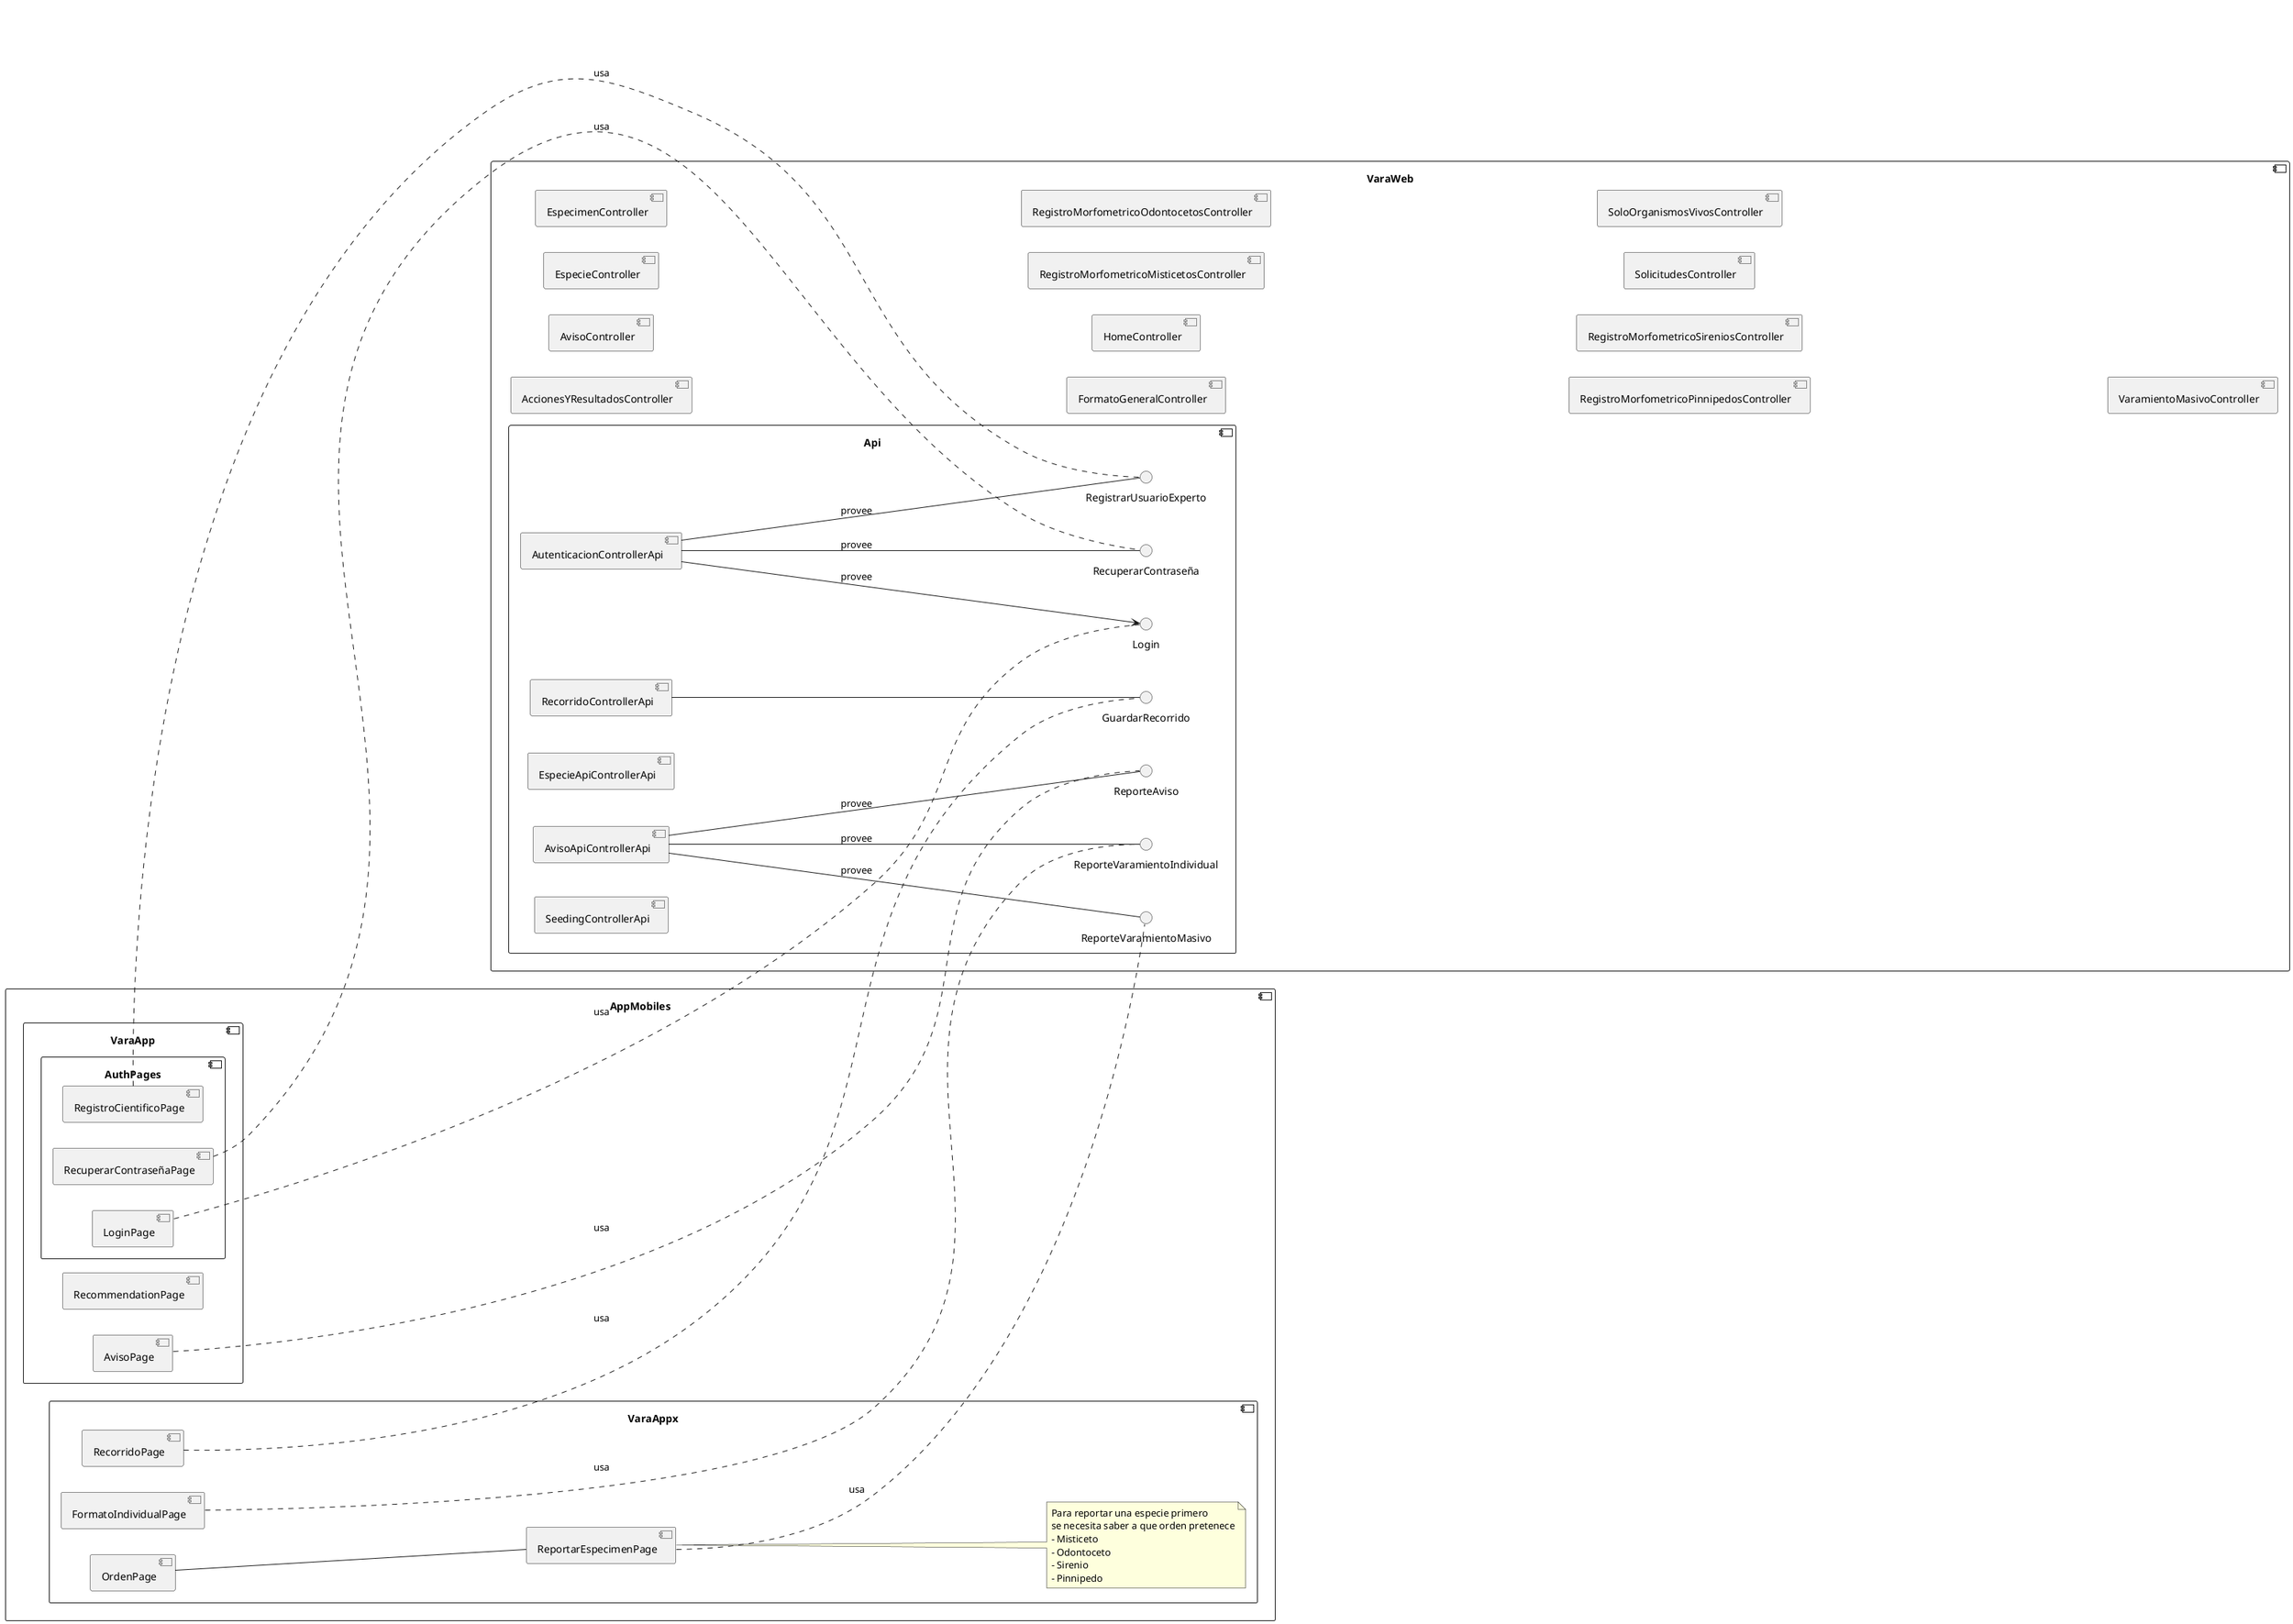 @startuml
left to right direction
skinparam ranksep 400


component "VaraWeb" {
  [AccionesYResultadosController]
  [AvisoController]
  [EspecieController]
  [EspecimenController]
  [FormatoGeneralController]
  [HomeController]
  [RegistroMorfometricoMisticetosController]
  [RegistroMorfometricoOdontocetosController]
  [RegistroMorfometricoPinnipedosController]
  [RegistroMorfometricoSireniosController]
  [SolicitudesController]
  [SoloOrganismosVivosController]
  [VaramientoMasivoController]

  component "Api" {
    [AutenticacionControllerApi] --> () Login : provee
    [AutenticacionControllerApi] -- () RegistrarUsuarioExperto : provee
    [AutenticacionControllerApi] -- () RecuperarContraseña : provee

    [AvisoApiControllerApi] -- () ReporteAviso : provee
    [AvisoApiControllerApi] -- () ReporteVaramientoMasivo : provee
    [AvisoApiControllerApi] -- () ReporteVaramientoIndividual : provee

    [EspecieApiControllerApi]
    [RecorridoControllerApi] -- () GuardarRecorrido
    [SeedingControllerApi]
  }
}


component "AppMobiles" {
  component "VaraAppx" {
    [RecorridoPage]
    [ReportarEspecimenPage]
    [OrdenPage]
    [FormatoIndividualPage]

    [OrdenPage] -- [ReportarEspecimenPage]

    note right of [ReportarEspecimenPage]
      Para reportar una especie primero
      se necesita saber a que orden pretenece
      - Misticeto
      - Odontoceto
      - Sirenio
      - Pinnipedo
    end note
  }

  component "VaraApp" {
    component "AuthPages" {
      [LoginPage]
      [RegistroCientificoPage]
      [RecuperarContraseñaPage]
    }

    [RecommendationPage]
    [AvisoPage]
  }
}

[LoginPage] .. Login : usa
[RegistroCientificoPage] .. RegistrarUsuarioExperto : usa
[RecuperarContraseñaPage] .. RecuperarContraseña : usa
[AvisoPage] .. ReporteAviso : usa
[ReportarEspecimenPage] .. ReporteVaramientoMasivo : usa
[FormatoIndividualPage] .. ReporteVaramientoIndividual : usa
[RecorridoPage] .. GuardarRecorrido : usa

@enduml
